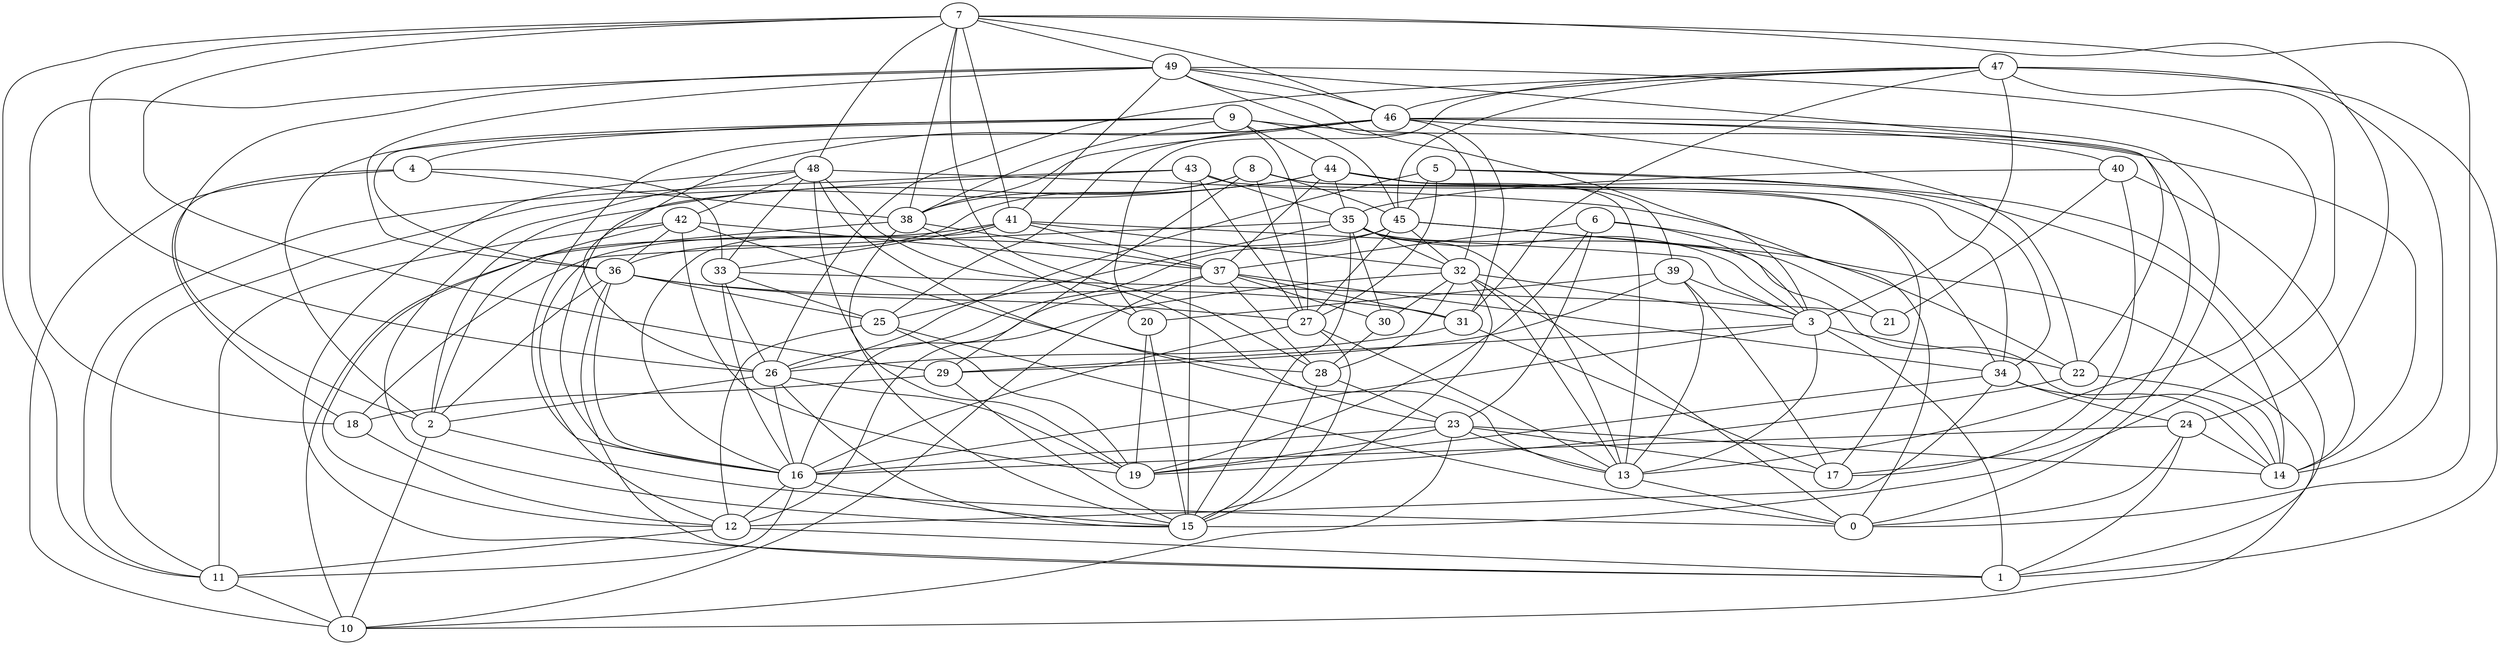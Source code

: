 digraph GG_graph {

subgraph G_graph {
edge [color = black]
"20" -> "19" [dir = none]
"24" -> "14" [dir = none]
"24" -> "0" [dir = none]
"24" -> "1" [dir = none]
"24" -> "16" [dir = none]
"29" -> "15" [dir = none]
"29" -> "18" [dir = none]
"18" -> "12" [dir = none]
"8" -> "36" [dir = none]
"8" -> "45" [dir = none]
"8" -> "38" [dir = none]
"8" -> "34" [dir = none]
"8" -> "29" [dir = none]
"8" -> "27" [dir = none]
"4" -> "33" [dir = none]
"4" -> "10" [dir = none]
"25" -> "19" [dir = none]
"22" -> "19" [dir = none]
"48" -> "1" [dir = none]
"48" -> "42" [dir = none]
"48" -> "19" [dir = none]
"48" -> "15" [dir = none]
"48" -> "0" [dir = none]
"33" -> "25" [dir = none]
"33" -> "16" [dir = none]
"33" -> "21" [dir = none]
"39" -> "17" [dir = none]
"39" -> "13" [dir = none]
"39" -> "20" [dir = none]
"39" -> "3" [dir = none]
"37" -> "10" [dir = none]
"37" -> "16" [dir = none]
"37" -> "30" [dir = none]
"37" -> "28" [dir = none]
"37" -> "31" [dir = none]
"37" -> "34" [dir = none]
"9" -> "38" [dir = none]
"9" -> "44" [dir = none]
"9" -> "36" [dir = none]
"9" -> "4" [dir = none]
"9" -> "45" [dir = none]
"9" -> "2" [dir = none]
"5" -> "26" [dir = none]
"5" -> "45" [dir = none]
"5" -> "14" [dir = none]
"35" -> "30" [dir = none]
"35" -> "3" [dir = none]
"35" -> "32" [dir = none]
"35" -> "12" [dir = none]
"27" -> "13" [dir = none]
"27" -> "15" [dir = none]
"27" -> "16" [dir = none]
"7" -> "38" [dir = none]
"7" -> "41" [dir = none]
"7" -> "29" [dir = none]
"7" -> "0" [dir = none]
"7" -> "11" [dir = none]
"7" -> "48" [dir = none]
"7" -> "46" [dir = none]
"42" -> "2" [dir = none]
"42" -> "11" [dir = none]
"42" -> "37" [dir = none]
"42" -> "36" [dir = none]
"49" -> "18" [dir = none]
"49" -> "3" [dir = none]
"49" -> "22" [dir = none]
"49" -> "36" [dir = none]
"49" -> "46" [dir = none]
"16" -> "15" [dir = none]
"16" -> "11" [dir = none]
"47" -> "20" [dir = none]
"47" -> "31" [dir = none]
"47" -> "15" [dir = none]
"47" -> "46" [dir = none]
"47" -> "3" [dir = none]
"43" -> "34" [dir = none]
"43" -> "11" [dir = none]
"43" -> "15" [dir = none]
"43" -> "27" [dir = none]
"43" -> "16" [dir = none]
"36" -> "25" [dir = none]
"36" -> "1" [dir = none]
"36" -> "2" [dir = none]
"36" -> "31" [dir = none]
"36" -> "27" [dir = none]
"36" -> "16" [dir = none]
"23" -> "19" [dir = none]
"23" -> "13" [dir = none]
"23" -> "17" [dir = none]
"23" -> "16" [dir = none]
"23" -> "14" [dir = none]
"23" -> "10" [dir = none]
"45" -> "32" [dir = none]
"45" -> "21" [dir = none]
"45" -> "18" [dir = none]
"45" -> "27" [dir = none]
"3" -> "29" [dir = none]
"3" -> "16" [dir = none]
"3" -> "1" [dir = none]
"6" -> "37" [dir = none]
"6" -> "3" [dir = none]
"6" -> "22" [dir = none]
"6" -> "23" [dir = none]
"30" -> "28" [dir = none]
"26" -> "15" [dir = none]
"26" -> "16" [dir = none]
"32" -> "3" [dir = none]
"32" -> "0" [dir = none]
"32" -> "15" [dir = none]
"32" -> "13" [dir = none]
"32" -> "12" [dir = none]
"32" -> "30" [dir = none]
"32" -> "28" [dir = none]
"41" -> "10" [dir = none]
"41" -> "3" [dir = none]
"41" -> "32" [dir = none]
"41" -> "37" [dir = none]
"41" -> "33" [dir = none]
"41" -> "16" [dir = none]
"28" -> "15" [dir = none]
"46" -> "16" [dir = none]
"46" -> "40" [dir = none]
"46" -> "0" [dir = none]
"46" -> "38" [dir = none]
"46" -> "25" [dir = none]
"46" -> "17" [dir = none]
"46" -> "31" [dir = none]
"46" -> "22" [dir = none]
"46" -> "26" [dir = none]
"40" -> "21" [dir = none]
"40" -> "35" [dir = none]
"40" -> "14" [dir = none]
"40" -> "17" [dir = none]
"38" -> "20" [dir = none]
"38" -> "12" [dir = none]
"38" -> "37" [dir = none]
"38" -> "15" [dir = none]
"34" -> "14" [dir = none]
"34" -> "12" [dir = none]
"34" -> "19" [dir = none]
"31" -> "17" [dir = none]
"12" -> "1" [dir = none]
"12" -> "11" [dir = none]
"44" -> "35" [dir = none]
"44" -> "37" [dir = none]
"44" -> "34" [dir = none]
"44" -> "13" [dir = none]
"11" -> "10" [dir = none]
"7" -> "49" [dir = none]
"9" -> "14" [dir = none]
"49" -> "32" [dir = none]
"43" -> "35" [dir = none]
"4" -> "38" [dir = none]
"28" -> "23" [dir = none]
"33" -> "26" [dir = none]
"25" -> "0" [dir = none]
"26" -> "2" [dir = none]
"25" -> "12" [dir = none]
"13" -> "0" [dir = none]
"47" -> "26" [dir = none]
"45" -> "26" [dir = none]
"35" -> "14" [dir = none]
"31" -> "26" [dir = none]
"7" -> "28" [dir = none]
"47" -> "1" [dir = none]
"44" -> "2" [dir = none]
"16" -> "12" [dir = none]
"4" -> "18" [dir = none]
"39" -> "29" [dir = none]
"7" -> "24" [dir = none]
"42" -> "19" [dir = none]
"8" -> "17" [dir = none]
"42" -> "13" [dir = none]
"35" -> "15" [dir = none]
"47" -> "14" [dir = none]
"47" -> "45" [dir = none]
"26" -> "19" [dir = none]
"44" -> "39" [dir = none]
"9" -> "27" [dir = none]
"34" -> "24" [dir = none]
"49" -> "2" [dir = none]
"5" -> "27" [dir = none]
"22" -> "14" [dir = none]
"2" -> "0" [dir = none]
"49" -> "41" [dir = none]
"49" -> "13" [dir = none]
"3" -> "13" [dir = none]
"44" -> "11" [dir = none]
"7" -> "26" [dir = none]
"3" -> "22" [dir = none]
"6" -> "19" [dir = none]
"45" -> "10" [dir = none]
"35" -> "13" [dir = none]
"20" -> "15" [dir = none]
"48" -> "33" [dir = none]
"5" -> "1" [dir = none]
"2" -> "10" [dir = none]
"48" -> "23" [dir = none]
"35" -> "25" [dir = none]
"48" -> "28" [dir = none]
}

}
